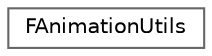 digraph "Graphical Class Hierarchy"
{
 // INTERACTIVE_SVG=YES
 // LATEX_PDF_SIZE
  bgcolor="transparent";
  edge [fontname=Helvetica,fontsize=10,labelfontname=Helvetica,labelfontsize=10];
  node [fontname=Helvetica,fontsize=10,shape=box,height=0.2,width=0.4];
  rankdir="LR";
  Node0 [id="Node000000",label="FAnimationUtils",height=0.2,width=0.4,color="grey40", fillcolor="white", style="filled",URL="$d7/d07/classFAnimationUtils.html",tooltip="A collection of useful functions for skeletal mesh animation."];
}
